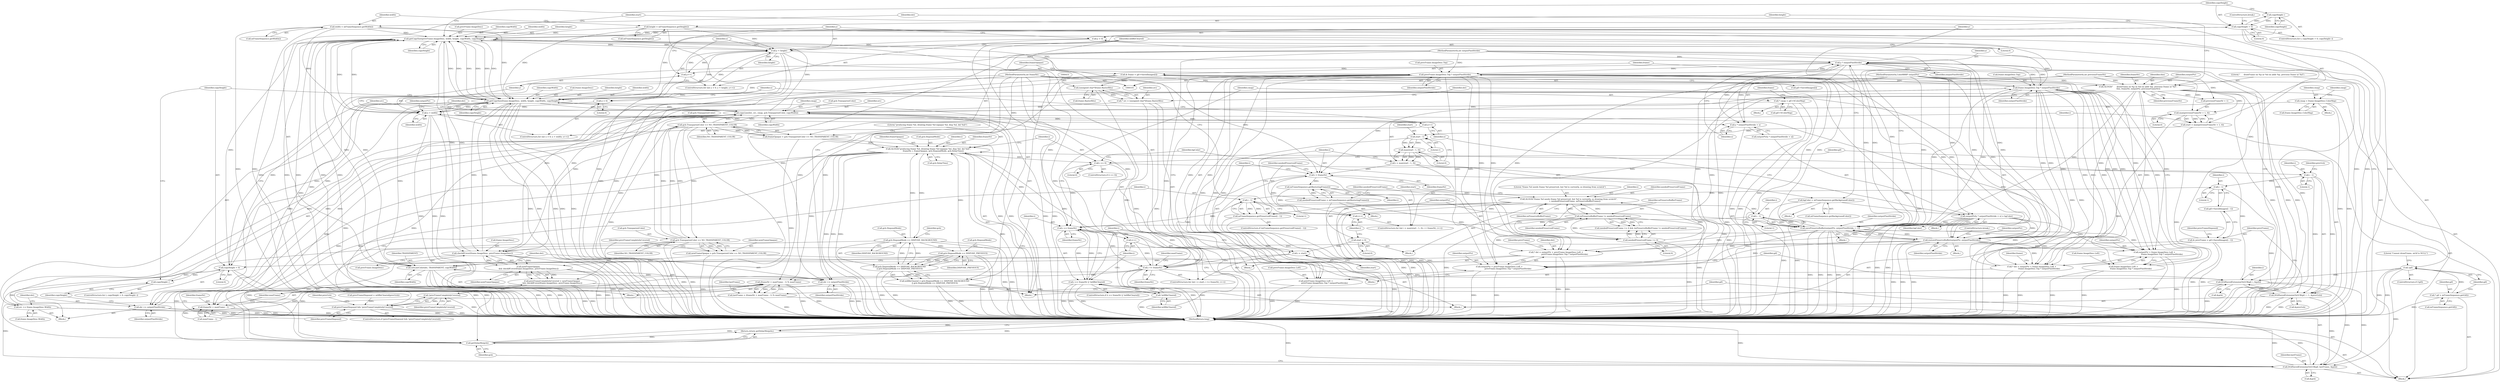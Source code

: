 digraph "0_Android_ede8f95361dcbf9757aaf6d25ce59fa3767344e3@API" {
"1000353" [label="(Call,copyHeight--)"];
"1000350" [label="(Call,copyHeight > 0)"];
"1000341" [label="(Call,getCopySize(prevFrame.ImageDesc, width, height, copyWidth, copyHeight))"];
"1000332" [label="(Call,prevFrame.ImageDesc.Top * outputPixelStride)"];
"1000258" [label="(Call,y * outputPixelStride)"];
"1000237" [label="(Call,y < height)"];
"1000234" [label="(Call,y = 0)"];
"1000240" [label="(Call,y++)"];
"1000455" [label="(Call,getCopySize(frame.ImageDesc, width, height, copyWidth, copyHeight))"];
"1000446" [label="(Call,frame.ImageDesc.Top * outputPixelStride)"];
"1000366" [label="(Call,restorePreserveBuffer(outputPtr, outputPixelStride))"];
"1000376" [label="(Call,savePreserveBuffer(outputPtr, outputPixelStride, i - 1))"];
"1000254" [label="(Call,outputPtr[y * outputPixelStride + x] = bgColor)"];
"1000229" [label="(Call,bgColor = mFrameSequence.getBackgroundColor())"];
"1000103" [label="(MethodParameterIn,Color8888* outputPtr)"];
"1000120" [label="(Call,ALOGD(\"      drawFrame on %p nr %d on addr %p, previous frame nr %d\",\n this, frameNr, outputPtr, previousFrameNr))"];
"1000102" [label="(MethodParameterIn,int frameNr)"];
"1000105" [label="(MethodParameterIn,int previousFrameNr)"];
"1000104" [label="(MethodParameterIn,int outputPixelStride)"];
"1000379" [label="(Call,i - 1)"];
"1000372" [label="(Call,i - 1)"];
"1000280" [label="(Call,i - 1)"];
"1000268" [label="(Call,i - 1)"];
"1000224" [label="(Call,i == 0)"];
"1000212" [label="(Call,ALOGD(\"producing frame %d, drawing frame %d (opaque %d, disp %d, del %d)\",\n                frameNr, i, frameOpaque, gcb.DisposalMode, gcb.DelayTime))"];
"1000185" [label="(Call,i <= frameNr)"];
"1000188" [label="(Call,i++)"];
"1000398" [label="(Call,i == frameNr)"];
"1000182" [label="(Call,i = start)"];
"1000177" [label="(Call,start = 0)"];
"1000148" [label="(Call,start - 1)"];
"1000136" [label="(Call,start = max(previousFrameNr + 1, 0))"];
"1000138" [label="(Call,max(previousFrameNr + 1, 0))"];
"1000152" [label="(Call,i < frameNr)"];
"1000155" [label="(Call,i++)"];
"1000161" [label="(Call,mFrameSequence.getRestoringFrame(i))"];
"1000172" [label="(Call,ALOGD(\"frame %d needs frame %d preserved, but %d is currently, so drawing from scratch\",\n                    i, neededPreservedFrame, mPreserveBufferFrame))"];
"1000165" [label="(Call,neededPreservedFrame >= 0)"];
"1000159" [label="(Call,neededPreservedFrame = mFrameSequence.getRestoringFrame(i))"];
"1000168" [label="(Call,mPreserveBufferFrame != neededPreservedFrame)"];
"1000145" [label="(Call,i = max(start - 1, 0))"];
"1000147" [label="(Call,max(start - 1, 0))"];
"1000191" [label="(Call,DGifSavedExtensionToGCB(gif, i, &gcb))"];
"1000266" [label="(Call,DGifSavedExtensionToGCB(gif, i - 1, &prevGcb))"];
"1000112" [label="(Call,!gif)"];
"1000108" [label="(Call,* gif = mFrameSequence.getGif())"];
"1000205" [label="(Call,frameOpaque = gcb.TransparentColor == NO_TRANSPARENT_COLOR)"];
"1000207" [label="(Call,gcb.TransparentColor == NO_TRANSPARENT_COLOR)"];
"1000291" [label="(Call,gcb.TransparentColor == NO_TRANSPARENT_COLOR)"];
"1000470" [label="(Call,copyLine(dst, src, cmap, gcb.TransparentColor, copyWidth))"];
"1000485" [label="(Call,dst += outputPixelStride)"];
"1000436" [label="(Call,* dst = outputPtr + frame.ImageDesc.Left +\n                        frame.ImageDesc.Top * outputPixelStride)"];
"1000478" [label="(Call,src += frame.ImageDesc.Width)"];
"1000428" [label="(Call,* src = (unsigned char*)frame.RasterBits)"];
"1000430" [label="(Call,(unsigned char*)frame.RasterBits)"];
"1000197" [label="(Call,& frame = gif->SavedImages[i])"];
"1000417" [label="(Call,cmap = frame.ImageDesc.ColorMap)"];
"1000405" [label="(Call,* cmap = gif->SColorMap)"];
"1000391" [label="(Call,gcb.DisposalMode == DISPOSE_PREVIOUS)"];
"1000386" [label="(Call,gcb.DisposalMode == DISPOSE_BACKGROUND)"];
"1000301" [label="(Call,checkIfCover(frame.ImageDesc, prevFrame.ImageDesc))"];
"1000274" [label="(Call,& prevFrame = gif->SavedImages[i - 1])"];
"1000131" [label="(Call,width = mFrameSequence.getWidth())"];
"1000248" [label="(Call,x < width)"];
"1000251" [label="(Call,x++)"];
"1000245" [label="(Call,x = 0)"];
"1000127" [label="(Call,height = mFrameSequence.getHeight())"];
"1000356" [label="(Call,setLineColor(dst, TRANSPARENT, copyWidth))"];
"1000360" [label="(Call,dst += outputPixelStride)"];
"1000322" [label="(Call,* dst = outputPtr + prevFrame.ImageDesc.Left +\n                            prevFrame.ImageDesc.Top * outputPixelStride)"];
"1000464" [label="(Call,copyHeight > 0)"];
"1000467" [label="(Call,copyHeight--)"];
"1000353" [label="(Call,copyHeight--)"];
"1000257" [label="(Call,y * outputPixelStride + x)"];
"1000299" [label="(Call,newFrameOpaque\n && checkIfCover(frame.ImageDesc, prevFrame.ImageDesc))"];
"1000297" [label="(Call,prevFrameCompletelyCovered = newFrameOpaque\n && checkIfCover(frame.ImageDesc, prevFrame.ImageDesc))"];
"1000311" [label="(Call,!prevFrameCompletelyCovered)"];
"1000309" [label="(Call,prevFrameDisposed && !prevFrameCompletelyCovered)"];
"1000504" [label="(Call,DGifSavedExtensionToGCB(gif, lastFrame, &gcb))"];
"1000371" [label="(Call,mFrameSequence.getPreservedFrame(i - 1))"];
"1000324" [label="(Call,outputPtr + prevFrame.ImageDesc.Left +\n                            prevFrame.ImageDesc.Top * outputPixelStride)"];
"1000438" [label="(Call,outputPtr + frame.ImageDesc.Left +\n                        frame.ImageDesc.Top * outputPixelStride)"];
"1000440" [label="(Call,frame.ImageDesc.Left +\n                        frame.ImageDesc.Top * outputPixelStride)"];
"1000497" [label="(Call,(frameNr + maxFrame - 1) % maxFrame)"];
"1000495" [label="(Call,lastFrame = (frameNr + maxFrame - 1) % maxFrame)"];
"1000498" [label="(Call,frameNr + maxFrame - 1)"];
"1000397" [label="(Call,i == frameNr || !willBeCleared)"];
"1000385" [label="(Call,gcb.DisposalMode == DISPOSE_BACKGROUND\n || gcb.DisposalMode == DISPOSE_PREVIOUS)"];
"1000383" [label="(Call,willBeCleared = gcb.DisposalMode == DISPOSE_BACKGROUND\n || gcb.DisposalMode == DISPOSE_PREVIOUS)"];
"1000401" [label="(Call,!willBeCleared)"];
"1000510" [label="(Call,getDelayMs(gcb))"];
"1000509" [label="(Return,return getDelayMs(gcb);)"];
"1000289" [label="(Call,newFrameOpaque = gcb.TransparentColor == NO_TRANSPARENT_COLOR)"];
"1000326" [label="(Call,prevFrame.ImageDesc.Left +\n                            prevFrame.ImageDesc.Top * outputPixelStride)"];
"1000274" [label="(Call,& prevFrame = gif->SavedImages[i - 1])"];
"1000150" [label="(Literal,1)"];
"1000357" [label="(Identifier,dst)"];
"1000461" [label="(Identifier,copyWidth)"];
"1000272" [label="(Identifier,prevGcb)"];
"1000191" [label="(Call,DGifSavedExtensionToGCB(gif, i, &gcb))"];
"1000156" [label="(Identifier,i)"];
"1000371" [label="(Call,mFrameSequence.getPreservedFrame(i - 1))"];
"1000116" [label="(Literal,\"Cannot drawFrame, mGif is NULL\")"];
"1000478" [label="(Call,src += frame.ImageDesc.Width)"];
"1000384" [label="(Identifier,willBeCleared)"];
"1000378" [label="(Identifier,outputPixelStride)"];
"1000161" [label="(Call,mFrameSequence.getRestoringFrame(i))"];
"1000392" [label="(Call,gcb.DisposalMode)"];
"1000257" [label="(Call,y * outputPixelStride + x)"];
"1000320" [label="(Block,)"];
"1000393" [label="(Identifier,gcb)"];
"1000250" [label="(Identifier,width)"];
"1000245" [label="(Call,x = 0)"];
"1000213" [label="(Literal,\"producing frame %d, drawing frame %d (opaque %d, disp %d, del %d)\")"];
"1000280" [label="(Call,i - 1)"];
"1000498" [label="(Call,frameNr + maxFrame - 1)"];
"1000360" [label="(Call,dst += outputPixelStride)"];
"1000232" [label="(ControlStructure,for (int y = 0; y < height; y++))"];
"1000176" [label="(Identifier,mPreserveBufferFrame)"];
"1000266" [label="(Call,DGifSavedExtensionToGCB(gif, i - 1, &prevGcb))"];
"1000490" [label="(Identifier,maxFrame)"];
"1000179" [label="(Literal,0)"];
"1000199" [label="(Call,gif->SavedImages[i])"];
"1000406" [label="(Identifier,cmap)"];
"1000297" [label="(Call,prevFrameCompletelyCovered = newFrameOpaque\n && checkIfCover(frame.ImageDesc, prevFrame.ImageDesc))"];
"1000192" [label="(Identifier,gif)"];
"1000125" [label="(Identifier,previousFrameNr)"];
"1000229" [label="(Call,bgColor = mFrameSequence.getBackgroundColor())"];
"1000249" [label="(Identifier,x)"];
"1000291" [label="(Call,gcb.TransparentColor == NO_TRANSPARENT_COLOR)"];
"1000165" [label="(Call,neededPreservedFrame >= 0)"];
"1000292" [label="(Call,gcb.TransparentColor)"];
"1000377" [label="(Identifier,outputPtr)"];
"1000143" [label="(ControlStructure,for (int i = max(start - 1, 0); i < frameNr; i++))"];
"1000275" [label="(Identifier,prevFrame)"];
"1000281" [label="(Identifier,i)"];
"1000473" [label="(Identifier,cmap)"];
"1000437" [label="(Identifier,dst)"];
"1000154" [label="(Identifier,frameNr)"];
"1000254" [label="(Call,outputPtr[y * outputPixelStride + x] = bgColor)"];
"1000407" [label="(Call,gif->SColorMap)"];
"1000345" [label="(Identifier,width)"];
"1000439" [label="(Identifier,outputPtr)"];
"1000391" [label="(Call,gcb.DisposalMode == DISPOSE_PREVIOUS)"];
"1000440" [label="(Call,frame.ImageDesc.Left +\n                        frame.ImageDesc.Top * outputPixelStride)"];
"1000504" [label="(Call,DGifSavedExtensionToGCB(gif, lastFrame, &gcb))"];
"1000239" [label="(Identifier,height)"];
"1000230" [label="(Identifier,bgColor)"];
"1000398" [label="(Call,i == frameNr)"];
"1000282" [label="(Literal,1)"];
"1000471" [label="(Identifier,dst)"];
"1000419" [label="(Call,frame.ImageDesc.ColorMap)"];
"1000366" [label="(Call,restorePreserveBuffer(outputPtr, outputPixelStride))"];
"1000426" [label="(Block,)"];
"1000270" [label="(Literal,1)"];
"1000312" [label="(Identifier,prevFrameCompletelyCovered)"];
"1000172" [label="(Call,ALOGD(\"frame %d needs frame %d preserved, but %d is currently, so drawing from scratch\",\n                    i, neededPreservedFrame, mPreserveBufferFrame))"];
"1000469" [label="(Block,)"];
"1000349" [label="(ControlStructure,for (; copyHeight > 0; copyHeight--))"];
"1000369" [label="(ControlStructure,break;)"];
"1000186" [label="(Identifier,i)"];
"1000487" [label="(Identifier,outputPixelStride)"];
"1000485" [label="(Call,dst += outputPixelStride)"];
"1000327" [label="(Call,prevFrame.ImageDesc.Left)"];
"1000463" [label="(ControlStructure,for (; copyHeight > 0; copyHeight--))"];
"1000147" [label="(Call,max(start - 1, 0))"];
"1000455" [label="(Call,getCopySize(frame.ImageDesc, width, height, copyWidth, copyHeight))"];
"1000183" [label="(Identifier,i)"];
"1000512" [label="(MethodReturn,long)"];
"1000438" [label="(Call,outputPtr + frame.ImageDesc.Left +\n                        frame.ImageDesc.Top * outputPixelStride)"];
"1000356" [label="(Call,setLineColor(dst, TRANSPARENT, copyWidth))"];
"1000212" [label="(Call,ALOGD(\"producing frame %d, drawing frame %d (opaque %d, disp %d, del %d)\",\n                frameNr, i, frameOpaque, gcb.DisposalMode, gcb.DelayTime))"];
"1000479" [label="(Identifier,src)"];
"1000436" [label="(Call,* dst = outputPtr + frame.ImageDesc.Left +\n                        frame.ImageDesc.Top * outputPixelStride)"];
"1000380" [label="(Identifier,i)"];
"1000495" [label="(Call,lastFrame = (frameNr + maxFrame - 1) % maxFrame)"];
"1000361" [label="(Identifier,dst)"];
"1000123" [label="(Identifier,frameNr)"];
"1000185" [label="(Call,i <= frameNr)"];
"1000497" [label="(Call,(frameNr + maxFrame - 1) % maxFrame)"];
"1000166" [label="(Identifier,neededPreservedFrame)"];
"1000300" [label="(Identifier,newFrameOpaque)"];
"1000374" [label="(Literal,1)"];
"1000430" [label="(Call,(unsigned char*)frame.RasterBits)"];
"1000104" [label="(MethodParameterIn,int outputPixelStride)"];
"1000373" [label="(Identifier,i)"];
"1000261" [label="(Identifier,x)"];
"1000243" [label="(ControlStructure,for (int x = 0; x < width; x++))"];
"1000142" [label="(Literal,0)"];
"1000127" [label="(Call,height = mFrameSequence.getHeight())"];
"1000132" [label="(Identifier,width)"];
"1000177" [label="(Call,start = 0)"];
"1000376" [label="(Call,savePreserveBuffer(outputPtr, outputPixelStride, i - 1))"];
"1000499" [label="(Identifier,frameNr)"];
"1000148" [label="(Call,start - 1)"];
"1000211" [label="(Identifier,NO_TRANSPARENT_COLOR)"];
"1000170" [label="(Identifier,neededPreservedFrame)"];
"1000236" [label="(Literal,0)"];
"1000390" [label="(Identifier,DISPOSE_BACKGROUND)"];
"1000418" [label="(Identifier,cmap)"];
"1000309" [label="(Call,prevFrameDisposed && !prevFrameCompletelyCovered)"];
"1000367" [label="(Identifier,outputPtr)"];
"1000456" [label="(Call,frame.ImageDesc)"];
"1000299" [label="(Call,newFrameOpaque\n && checkIfCover(frame.ImageDesc, prevFrame.ImageDesc))"];
"1000464" [label="(Call,copyHeight > 0)"];
"1000205" [label="(Call,frameOpaque = gcb.TransparentColor == NO_TRANSPARENT_COLOR)"];
"1000167" [label="(Literal,0)"];
"1000468" [label="(Identifier,copyHeight)"];
"1000131" [label="(Call,width = mFrameSequence.getWidth())"];
"1000290" [label="(Identifier,newFrameOpaque)"];
"1000174" [label="(Identifier,i)"];
"1000149" [label="(Identifier,start)"];
"1000363" [label="(ControlStructure,break;)"];
"1000417" [label="(Call,cmap = frame.ImageDesc.ColorMap)"];
"1000510" [label="(Call,getDelayMs(gcb))"];
"1000323" [label="(Identifier,dst)"];
"1000350" [label="(Call,copyHeight > 0)"];
"1000260" [label="(Identifier,outputPixelStride)"];
"1000184" [label="(Identifier,start)"];
"1000381" [label="(Literal,1)"];
"1000190" [label="(Block,)"];
"1000182" [label="(Call,i = start)"];
"1000164" [label="(Call,neededPreservedFrame >= 0 && (mPreserveBufferFrame != neededPreservedFrame))"];
"1000346" [label="(Identifier,height)"];
"1000432" [label="(Call,frame.RasterBits)"];
"1000385" [label="(Call,gcb.DisposalMode == DISPOSE_BACKGROUND\n || gcb.DisposalMode == DISPOSE_PREVIOUS)"];
"1000359" [label="(Identifier,copyWidth)"];
"1000396" [label="(ControlStructure,if (i == frameNr || !willBeCleared))"];
"1000399" [label="(Identifier,i)"];
"1000284" [label="(Call,prevFrameDisposed = willBeCleared(prevGcb))"];
"1000343" [label="(Identifier,prevFrame)"];
"1000375" [label="(Block,)"];
"1000151" [label="(Literal,0)"];
"1000259" [label="(Identifier,y)"];
"1000452" [label="(Identifier,outputPixelStride)"];
"1000139" [label="(Call,previousFrameNr + 1)"];
"1000207" [label="(Call,gcb.TransparentColor == NO_TRANSPARENT_COLOR)"];
"1000332" [label="(Call,prevFrame.ImageDesc.Top * outputPixelStride)"];
"1000235" [label="(Identifier,y)"];
"1000237" [label="(Call,y < height)"];
"1000267" [label="(Identifier,gif)"];
"1000298" [label="(Identifier,prevFrameCompletelyCovered)"];
"1000333" [label="(Call,prevFrame.ImageDesc.Top)"];
"1000231" [label="(Call,mFrameSequence.getBackgroundColor())"];
"1000342" [label="(Call,prevFrame.ImageDesc)"];
"1000474" [label="(Call,gcb.TransparentColor)"];
"1000387" [label="(Call,gcb.DisposalMode)"];
"1000251" [label="(Call,x++)"];
"1000160" [label="(Identifier,neededPreservedFrame)"];
"1000240" [label="(Call,y++)"];
"1000354" [label="(Identifier,copyHeight)"];
"1000324" [label="(Call,outputPtr + prevFrame.ImageDesc.Left +\n                            prevFrame.ImageDesc.Top * outputPixelStride)"];
"1000268" [label="(Call,i - 1)"];
"1000224" [label="(Call,i == 0)"];
"1000217" [label="(Call,gcb.DisposalMode)"];
"1000157" [label="(Block,)"];
"1000403" [label="(Block,)"];
"1000470" [label="(Call,copyLine(dst, src, cmap, gcb.TransparentColor, copyWidth))"];
"1000138" [label="(Call,max(previousFrameNr + 1, 0))"];
"1000507" [label="(Call,&gcb)"];
"1000103" [label="(MethodParameterIn,Color8888* outputPtr)"];
"1000128" [label="(Identifier,height)"];
"1000295" [label="(Identifier,NO_TRANSPARENT_COLOR)"];
"1000352" [label="(Literal,0)"];
"1000457" [label="(Identifier,frame)"];
"1000302" [label="(Call,frame.ImageDesc)"];
"1000111" [label="(ControlStructure,if (!gif))"];
"1000129" [label="(Call,mFrameSequence.getHeight())"];
"1000370" [label="(ControlStructure,if (mFrameSequence.getPreservedFrame(i - 1)))"];
"1000225" [label="(Identifier,i)"];
"1000187" [label="(Identifier,frameNr)"];
"1000215" [label="(Identifier,i)"];
"1000311" [label="(Call,!prevFrameCompletelyCovered)"];
"1000413" [label="(Identifier,frame)"];
"1000122" [label="(Identifier,this)"];
"1000496" [label="(Identifier,lastFrame)"];
"1000395" [label="(Identifier,DISPOSE_PREVIOUS)"];
"1000169" [label="(Identifier,mPreserveBufferFrame)"];
"1000189" [label="(Identifier,i)"];
"1000247" [label="(Literal,0)"];
"1000136" [label="(Call,start = max(previousFrameNr + 1, 0))"];
"1000109" [label="(Identifier,gif)"];
"1000256" [label="(Identifier,outputPtr)"];
"1000168" [label="(Call,mPreserveBufferFrame != neededPreservedFrame)"];
"1000480" [label="(Call,frame.ImageDesc.Width)"];
"1000188" [label="(Call,i++)"];
"1000358" [label="(Identifier,TRANSPARENT)"];
"1000264" [label="(Block,)"];
"1000338" [label="(Identifier,outputPixelStride)"];
"1000348" [label="(Identifier,copyHeight)"];
"1000322" [label="(Call,* dst = outputPtr + prevFrame.ImageDesc.Left +\n                            prevFrame.ImageDesc.Top * outputPixelStride)"];
"1000472" [label="(Identifier,src)"];
"1000159" [label="(Call,neededPreservedFrame = mFrameSequence.getRestoringFrame(i))"];
"1000206" [label="(Identifier,frameOpaque)"];
"1000121" [label="(Literal,\"      drawFrame on %p nr %d on addr %p, previous frame nr %d\")"];
"1000310" [label="(Identifier,prevFrameDisposed)"];
"1000110" [label="(Call,mFrameSequence.getGif())"];
"1000477" [label="(Identifier,copyWidth)"];
"1000466" [label="(Literal,0)"];
"1000429" [label="(Identifier,src)"];
"1000467" [label="(Call,copyHeight--)"];
"1000112" [label="(Call,!gif)"];
"1000401" [label="(Call,!willBeCleared)"];
"1000220" [label="(Call,gcb.DelayTime)"];
"1000153" [label="(Identifier,i)"];
"1000325" [label="(Identifier,outputPtr)"];
"1000180" [label="(ControlStructure,for (int i = start; i <= frameNr; i++))"];
"1000223" [label="(ControlStructure,if (i == 0))"];
"1000253" [label="(Block,)"];
"1000120" [label="(Call,ALOGD(\"      drawFrame on %p nr %d on addr %p, previous frame nr %d\",\n this, frameNr, outputPtr, previousFrameNr))"];
"1000446" [label="(Call,frame.ImageDesc.Top * outputPixelStride)"];
"1000509" [label="(Return,return getDelayMs(gcb);)"];
"1000351" [label="(Identifier,copyHeight)"];
"1000137" [label="(Identifier,start)"];
"1000460" [label="(Identifier,height)"];
"1000234" [label="(Call,y = 0)"];
"1000124" [label="(Identifier,outputPtr)"];
"1000248" [label="(Call,x < width)"];
"1000246" [label="(Identifier,x)"];
"1000486" [label="(Identifier,dst)"];
"1000198" [label="(Identifier,frame)"];
"1000459" [label="(Identifier,width)"];
"1000197" [label="(Call,& frame = gif->SavedImages[i])"];
"1000269" [label="(Identifier,i)"];
"1000397" [label="(Call,i == frameNr || !willBeCleared)"];
"1000146" [label="(Identifier,i)"];
"1000326" [label="(Call,prevFrame.ImageDesc.Left +\n                            prevFrame.ImageDesc.Top * outputPixelStride)"];
"1000386" [label="(Call,gcb.DisposalMode == DISPOSE_BACKGROUND)"];
"1000175" [label="(Identifier,neededPreservedFrame)"];
"1000365" [label="(Block,)"];
"1000162" [label="(Identifier,i)"];
"1000155" [label="(Call,i++)"];
"1000194" [label="(Call,&gcb)"];
"1000271" [label="(Call,&prevGcb)"];
"1000108" [label="(Call,* gif = mFrameSequence.getGif())"];
"1000465" [label="(Identifier,copyHeight)"];
"1000416" [label="(Block,)"];
"1000425" [label="(Identifier,cmap)"];
"1000500" [label="(Call,maxFrame - 1)"];
"1000447" [label="(Call,frame.ImageDesc.Top)"];
"1000214" [label="(Identifier,frameNr)"];
"1000506" [label="(Identifier,lastFrame)"];
"1000216" [label="(Identifier,frameOpaque)"];
"1000402" [label="(Identifier,willBeCleared)"];
"1000503" [label="(Identifier,maxFrame)"];
"1000383" [label="(Call,willBeCleared = gcb.DisposalMode == DISPOSE_BACKGROUND\n || gcb.DisposalMode == DISPOSE_PREVIOUS)"];
"1000511" [label="(Identifier,gcb)"];
"1000262" [label="(Identifier,bgColor)"];
"1000258" [label="(Call,y * outputPixelStride)"];
"1000133" [label="(Call,mFrameSequence.getWidth())"];
"1000102" [label="(MethodParameterIn,int frameNr)"];
"1000372" [label="(Call,i - 1)"];
"1000289" [label="(Call,newFrameOpaque = gcb.TransparentColor == NO_TRANSPARENT_COLOR)"];
"1000305" [label="(Call,prevFrame.ImageDesc)"];
"1000178" [label="(Identifier,start)"];
"1000341" [label="(Call,getCopySize(prevFrame.ImageDesc, width, height, copyWidth, copyHeight))"];
"1000113" [label="(Identifier,gif)"];
"1000462" [label="(Identifier,copyHeight)"];
"1000173" [label="(Literal,\"frame %d needs frame %d preserved, but %d is currently, so drawing from scratch\")"];
"1000301" [label="(Call,checkIfCover(frame.ImageDesc, prevFrame.ImageDesc))"];
"1000241" [label="(Identifier,y)"];
"1000208" [label="(Call,gcb.TransparentColor)"];
"1000428" [label="(Call,* src = (unsigned char*)frame.RasterBits)"];
"1000238" [label="(Identifier,y)"];
"1000347" [label="(Identifier,copyWidth)"];
"1000227" [label="(Block,)"];
"1000400" [label="(Identifier,frameNr)"];
"1000145" [label="(Call,i = max(start - 1, 0))"];
"1000355" [label="(Block,)"];
"1000379" [label="(Call,i - 1)"];
"1000308" [label="(ControlStructure,if (prevFrameDisposed && !prevFrameCompletelyCovered))"];
"1000105" [label="(MethodParameterIn,int previousFrameNr)"];
"1000193" [label="(Identifier,i)"];
"1000285" [label="(Identifier,prevFrameDisposed)"];
"1000152" [label="(Call,i < frameNr)"];
"1000252" [label="(Identifier,x)"];
"1000316" [label="(Identifier,prevGcb)"];
"1000505" [label="(Identifier,gif)"];
"1000353" [label="(Call,copyHeight--)"];
"1000106" [label="(Block,)"];
"1000276" [label="(Call,gif->SavedImages[i - 1])"];
"1000226" [label="(Literal,0)"];
"1000171" [label="(Block,)"];
"1000362" [label="(Identifier,outputPixelStride)"];
"1000441" [label="(Call,frame.ImageDesc.Left)"];
"1000368" [label="(Identifier,outputPixelStride)"];
"1000255" [label="(Call,outputPtr[y * outputPixelStride + x])"];
"1000405" [label="(Call,* cmap = gif->SColorMap)"];
"1000353" -> "1000349"  [label="AST: "];
"1000353" -> "1000354"  [label="CFG: "];
"1000354" -> "1000353"  [label="AST: "];
"1000351" -> "1000353"  [label="CFG: "];
"1000353" -> "1000350"  [label="DDG: "];
"1000350" -> "1000353"  [label="DDG: "];
"1000350" -> "1000349"  [label="AST: "];
"1000350" -> "1000352"  [label="CFG: "];
"1000351" -> "1000350"  [label="AST: "];
"1000352" -> "1000350"  [label="AST: "];
"1000357" -> "1000350"  [label="CFG: "];
"1000363" -> "1000350"  [label="CFG: "];
"1000350" -> "1000512"  [label="DDG: "];
"1000350" -> "1000512"  [label="DDG: "];
"1000350" -> "1000341"  [label="DDG: "];
"1000341" -> "1000350"  [label="DDG: "];
"1000350" -> "1000455"  [label="DDG: "];
"1000341" -> "1000320"  [label="AST: "];
"1000341" -> "1000348"  [label="CFG: "];
"1000342" -> "1000341"  [label="AST: "];
"1000345" -> "1000341"  [label="AST: "];
"1000346" -> "1000341"  [label="AST: "];
"1000347" -> "1000341"  [label="AST: "];
"1000348" -> "1000341"  [label="AST: "];
"1000351" -> "1000341"  [label="CFG: "];
"1000341" -> "1000512"  [label="DDG: "];
"1000341" -> "1000512"  [label="DDG: "];
"1000341" -> "1000512"  [label="DDG: "];
"1000341" -> "1000512"  [label="DDG: "];
"1000341" -> "1000512"  [label="DDG: "];
"1000341" -> "1000237"  [label="DDG: "];
"1000341" -> "1000248"  [label="DDG: "];
"1000341" -> "1000301"  [label="DDG: "];
"1000332" -> "1000341"  [label="DDG: "];
"1000274" -> "1000341"  [label="DDG: "];
"1000301" -> "1000341"  [label="DDG: "];
"1000455" -> "1000341"  [label="DDG: "];
"1000455" -> "1000341"  [label="DDG: "];
"1000455" -> "1000341"  [label="DDG: "];
"1000131" -> "1000341"  [label="DDG: "];
"1000248" -> "1000341"  [label="DDG: "];
"1000237" -> "1000341"  [label="DDG: "];
"1000127" -> "1000341"  [label="DDG: "];
"1000470" -> "1000341"  [label="DDG: "];
"1000356" -> "1000341"  [label="DDG: "];
"1000464" -> "1000341"  [label="DDG: "];
"1000341" -> "1000356"  [label="DDG: "];
"1000341" -> "1000455"  [label="DDG: "];
"1000341" -> "1000455"  [label="DDG: "];
"1000341" -> "1000455"  [label="DDG: "];
"1000332" -> "1000326"  [label="AST: "];
"1000332" -> "1000338"  [label="CFG: "];
"1000333" -> "1000332"  [label="AST: "];
"1000338" -> "1000332"  [label="AST: "];
"1000326" -> "1000332"  [label="CFG: "];
"1000332" -> "1000512"  [label="DDG: "];
"1000332" -> "1000512"  [label="DDG: "];
"1000332" -> "1000258"  [label="DDG: "];
"1000332" -> "1000301"  [label="DDG: "];
"1000332" -> "1000322"  [label="DDG: "];
"1000332" -> "1000322"  [label="DDG: "];
"1000332" -> "1000324"  [label="DDG: "];
"1000332" -> "1000324"  [label="DDG: "];
"1000332" -> "1000326"  [label="DDG: "];
"1000332" -> "1000326"  [label="DDG: "];
"1000258" -> "1000332"  [label="DDG: "];
"1000366" -> "1000332"  [label="DDG: "];
"1000376" -> "1000332"  [label="DDG: "];
"1000446" -> "1000332"  [label="DDG: "];
"1000104" -> "1000332"  [label="DDG: "];
"1000332" -> "1000360"  [label="DDG: "];
"1000332" -> "1000366"  [label="DDG: "];
"1000332" -> "1000376"  [label="DDG: "];
"1000332" -> "1000446"  [label="DDG: "];
"1000258" -> "1000257"  [label="AST: "];
"1000258" -> "1000260"  [label="CFG: "];
"1000259" -> "1000258"  [label="AST: "];
"1000260" -> "1000258"  [label="AST: "];
"1000261" -> "1000258"  [label="CFG: "];
"1000258" -> "1000512"  [label="DDG: "];
"1000258" -> "1000240"  [label="DDG: "];
"1000258" -> "1000257"  [label="DDG: "];
"1000258" -> "1000257"  [label="DDG: "];
"1000237" -> "1000258"  [label="DDG: "];
"1000366" -> "1000258"  [label="DDG: "];
"1000376" -> "1000258"  [label="DDG: "];
"1000446" -> "1000258"  [label="DDG: "];
"1000104" -> "1000258"  [label="DDG: "];
"1000258" -> "1000366"  [label="DDG: "];
"1000258" -> "1000376"  [label="DDG: "];
"1000258" -> "1000446"  [label="DDG: "];
"1000237" -> "1000232"  [label="AST: "];
"1000237" -> "1000239"  [label="CFG: "];
"1000238" -> "1000237"  [label="AST: "];
"1000239" -> "1000237"  [label="AST: "];
"1000246" -> "1000237"  [label="CFG: "];
"1000384" -> "1000237"  [label="CFG: "];
"1000237" -> "1000512"  [label="DDG: "];
"1000237" -> "1000512"  [label="DDG: "];
"1000237" -> "1000512"  [label="DDG: "];
"1000234" -> "1000237"  [label="DDG: "];
"1000240" -> "1000237"  [label="DDG: "];
"1000455" -> "1000237"  [label="DDG: "];
"1000127" -> "1000237"  [label="DDG: "];
"1000237" -> "1000240"  [label="DDG: "];
"1000237" -> "1000455"  [label="DDG: "];
"1000234" -> "1000232"  [label="AST: "];
"1000234" -> "1000236"  [label="CFG: "];
"1000235" -> "1000234"  [label="AST: "];
"1000236" -> "1000234"  [label="AST: "];
"1000238" -> "1000234"  [label="CFG: "];
"1000240" -> "1000232"  [label="AST: "];
"1000240" -> "1000241"  [label="CFG: "];
"1000241" -> "1000240"  [label="AST: "];
"1000238" -> "1000240"  [label="CFG: "];
"1000455" -> "1000426"  [label="AST: "];
"1000455" -> "1000462"  [label="CFG: "];
"1000456" -> "1000455"  [label="AST: "];
"1000459" -> "1000455"  [label="AST: "];
"1000460" -> "1000455"  [label="AST: "];
"1000461" -> "1000455"  [label="AST: "];
"1000462" -> "1000455"  [label="AST: "];
"1000465" -> "1000455"  [label="CFG: "];
"1000455" -> "1000512"  [label="DDG: "];
"1000455" -> "1000512"  [label="DDG: "];
"1000455" -> "1000512"  [label="DDG: "];
"1000455" -> "1000512"  [label="DDG: "];
"1000455" -> "1000512"  [label="DDG: "];
"1000455" -> "1000248"  [label="DDG: "];
"1000455" -> "1000301"  [label="DDG: "];
"1000446" -> "1000455"  [label="DDG: "];
"1000301" -> "1000455"  [label="DDG: "];
"1000197" -> "1000455"  [label="DDG: "];
"1000131" -> "1000455"  [label="DDG: "];
"1000248" -> "1000455"  [label="DDG: "];
"1000127" -> "1000455"  [label="DDG: "];
"1000470" -> "1000455"  [label="DDG: "];
"1000356" -> "1000455"  [label="DDG: "];
"1000464" -> "1000455"  [label="DDG: "];
"1000455" -> "1000464"  [label="DDG: "];
"1000455" -> "1000470"  [label="DDG: "];
"1000446" -> "1000440"  [label="AST: "];
"1000446" -> "1000452"  [label="CFG: "];
"1000447" -> "1000446"  [label="AST: "];
"1000452" -> "1000446"  [label="AST: "];
"1000440" -> "1000446"  [label="CFG: "];
"1000446" -> "1000512"  [label="DDG: "];
"1000446" -> "1000512"  [label="DDG: "];
"1000446" -> "1000301"  [label="DDG: "];
"1000446" -> "1000366"  [label="DDG: "];
"1000446" -> "1000376"  [label="DDG: "];
"1000446" -> "1000436"  [label="DDG: "];
"1000446" -> "1000436"  [label="DDG: "];
"1000446" -> "1000438"  [label="DDG: "];
"1000446" -> "1000438"  [label="DDG: "];
"1000446" -> "1000440"  [label="DDG: "];
"1000446" -> "1000440"  [label="DDG: "];
"1000366" -> "1000446"  [label="DDG: "];
"1000376" -> "1000446"  [label="DDG: "];
"1000104" -> "1000446"  [label="DDG: "];
"1000446" -> "1000485"  [label="DDG: "];
"1000366" -> "1000365"  [label="AST: "];
"1000366" -> "1000368"  [label="CFG: "];
"1000367" -> "1000366"  [label="AST: "];
"1000368" -> "1000366"  [label="AST: "];
"1000369" -> "1000366"  [label="CFG: "];
"1000366" -> "1000512"  [label="DDG: "];
"1000366" -> "1000512"  [label="DDG: "];
"1000366" -> "1000512"  [label="DDG: "];
"1000366" -> "1000322"  [label="DDG: "];
"1000366" -> "1000324"  [label="DDG: "];
"1000376" -> "1000366"  [label="DDG: "];
"1000376" -> "1000366"  [label="DDG: "];
"1000254" -> "1000366"  [label="DDG: "];
"1000120" -> "1000366"  [label="DDG: "];
"1000103" -> "1000366"  [label="DDG: "];
"1000104" -> "1000366"  [label="DDG: "];
"1000366" -> "1000376"  [label="DDG: "];
"1000366" -> "1000376"  [label="DDG: "];
"1000366" -> "1000436"  [label="DDG: "];
"1000366" -> "1000438"  [label="DDG: "];
"1000376" -> "1000375"  [label="AST: "];
"1000376" -> "1000379"  [label="CFG: "];
"1000377" -> "1000376"  [label="AST: "];
"1000378" -> "1000376"  [label="AST: "];
"1000379" -> "1000376"  [label="AST: "];
"1000384" -> "1000376"  [label="CFG: "];
"1000376" -> "1000512"  [label="DDG: "];
"1000376" -> "1000512"  [label="DDG: "];
"1000376" -> "1000512"  [label="DDG: "];
"1000376" -> "1000512"  [label="DDG: "];
"1000376" -> "1000322"  [label="DDG: "];
"1000376" -> "1000324"  [label="DDG: "];
"1000254" -> "1000376"  [label="DDG: "];
"1000120" -> "1000376"  [label="DDG: "];
"1000103" -> "1000376"  [label="DDG: "];
"1000104" -> "1000376"  [label="DDG: "];
"1000379" -> "1000376"  [label="DDG: "];
"1000379" -> "1000376"  [label="DDG: "];
"1000376" -> "1000436"  [label="DDG: "];
"1000376" -> "1000438"  [label="DDG: "];
"1000254" -> "1000253"  [label="AST: "];
"1000254" -> "1000262"  [label="CFG: "];
"1000255" -> "1000254"  [label="AST: "];
"1000262" -> "1000254"  [label="AST: "];
"1000252" -> "1000254"  [label="CFG: "];
"1000254" -> "1000512"  [label="DDG: "];
"1000254" -> "1000512"  [label="DDG: "];
"1000229" -> "1000254"  [label="DDG: "];
"1000103" -> "1000254"  [label="DDG: "];
"1000254" -> "1000322"  [label="DDG: "];
"1000254" -> "1000324"  [label="DDG: "];
"1000254" -> "1000436"  [label="DDG: "];
"1000254" -> "1000438"  [label="DDG: "];
"1000229" -> "1000227"  [label="AST: "];
"1000229" -> "1000231"  [label="CFG: "];
"1000230" -> "1000229"  [label="AST: "];
"1000231" -> "1000229"  [label="AST: "];
"1000235" -> "1000229"  [label="CFG: "];
"1000229" -> "1000512"  [label="DDG: "];
"1000229" -> "1000512"  [label="DDG: "];
"1000103" -> "1000101"  [label="AST: "];
"1000103" -> "1000512"  [label="DDG: "];
"1000103" -> "1000120"  [label="DDG: "];
"1000103" -> "1000322"  [label="DDG: "];
"1000103" -> "1000324"  [label="DDG: "];
"1000103" -> "1000436"  [label="DDG: "];
"1000103" -> "1000438"  [label="DDG: "];
"1000120" -> "1000106"  [label="AST: "];
"1000120" -> "1000125"  [label="CFG: "];
"1000121" -> "1000120"  [label="AST: "];
"1000122" -> "1000120"  [label="AST: "];
"1000123" -> "1000120"  [label="AST: "];
"1000124" -> "1000120"  [label="AST: "];
"1000125" -> "1000120"  [label="AST: "];
"1000128" -> "1000120"  [label="CFG: "];
"1000120" -> "1000512"  [label="DDG: "];
"1000120" -> "1000512"  [label="DDG: "];
"1000120" -> "1000512"  [label="DDG: "];
"1000102" -> "1000120"  [label="DDG: "];
"1000105" -> "1000120"  [label="DDG: "];
"1000120" -> "1000138"  [label="DDG: "];
"1000120" -> "1000139"  [label="DDG: "];
"1000120" -> "1000152"  [label="DDG: "];
"1000120" -> "1000322"  [label="DDG: "];
"1000120" -> "1000324"  [label="DDG: "];
"1000120" -> "1000436"  [label="DDG: "];
"1000120" -> "1000438"  [label="DDG: "];
"1000102" -> "1000101"  [label="AST: "];
"1000102" -> "1000512"  [label="DDG: "];
"1000102" -> "1000152"  [label="DDG: "];
"1000102" -> "1000185"  [label="DDG: "];
"1000102" -> "1000212"  [label="DDG: "];
"1000102" -> "1000398"  [label="DDG: "];
"1000102" -> "1000497"  [label="DDG: "];
"1000102" -> "1000498"  [label="DDG: "];
"1000105" -> "1000101"  [label="AST: "];
"1000105" -> "1000512"  [label="DDG: "];
"1000105" -> "1000138"  [label="DDG: "];
"1000105" -> "1000139"  [label="DDG: "];
"1000104" -> "1000101"  [label="AST: "];
"1000104" -> "1000512"  [label="DDG: "];
"1000104" -> "1000360"  [label="DDG: "];
"1000104" -> "1000485"  [label="DDG: "];
"1000379" -> "1000381"  [label="CFG: "];
"1000380" -> "1000379"  [label="AST: "];
"1000381" -> "1000379"  [label="AST: "];
"1000372" -> "1000379"  [label="DDG: "];
"1000379" -> "1000398"  [label="DDG: "];
"1000372" -> "1000371"  [label="AST: "];
"1000372" -> "1000374"  [label="CFG: "];
"1000373" -> "1000372"  [label="AST: "];
"1000374" -> "1000372"  [label="AST: "];
"1000371" -> "1000372"  [label="CFG: "];
"1000372" -> "1000371"  [label="DDG: "];
"1000372" -> "1000371"  [label="DDG: "];
"1000280" -> "1000372"  [label="DDG: "];
"1000372" -> "1000398"  [label="DDG: "];
"1000280" -> "1000276"  [label="AST: "];
"1000280" -> "1000282"  [label="CFG: "];
"1000281" -> "1000280"  [label="AST: "];
"1000282" -> "1000280"  [label="AST: "];
"1000276" -> "1000280"  [label="CFG: "];
"1000280" -> "1000512"  [label="DDG: "];
"1000268" -> "1000280"  [label="DDG: "];
"1000268" -> "1000266"  [label="AST: "];
"1000268" -> "1000270"  [label="CFG: "];
"1000269" -> "1000268"  [label="AST: "];
"1000270" -> "1000268"  [label="AST: "];
"1000272" -> "1000268"  [label="CFG: "];
"1000268" -> "1000266"  [label="DDG: "];
"1000268" -> "1000266"  [label="DDG: "];
"1000224" -> "1000268"  [label="DDG: "];
"1000224" -> "1000223"  [label="AST: "];
"1000224" -> "1000226"  [label="CFG: "];
"1000225" -> "1000224"  [label="AST: "];
"1000226" -> "1000224"  [label="AST: "];
"1000230" -> "1000224"  [label="CFG: "];
"1000267" -> "1000224"  [label="CFG: "];
"1000224" -> "1000512"  [label="DDG: "];
"1000212" -> "1000224"  [label="DDG: "];
"1000224" -> "1000398"  [label="DDG: "];
"1000212" -> "1000190"  [label="AST: "];
"1000212" -> "1000220"  [label="CFG: "];
"1000213" -> "1000212"  [label="AST: "];
"1000214" -> "1000212"  [label="AST: "];
"1000215" -> "1000212"  [label="AST: "];
"1000216" -> "1000212"  [label="AST: "];
"1000217" -> "1000212"  [label="AST: "];
"1000220" -> "1000212"  [label="AST: "];
"1000225" -> "1000212"  [label="CFG: "];
"1000212" -> "1000512"  [label="DDG: "];
"1000212" -> "1000512"  [label="DDG: "];
"1000212" -> "1000512"  [label="DDG: "];
"1000212" -> "1000512"  [label="DDG: "];
"1000185" -> "1000212"  [label="DDG: "];
"1000191" -> "1000212"  [label="DDG: "];
"1000205" -> "1000212"  [label="DDG: "];
"1000391" -> "1000212"  [label="DDG: "];
"1000386" -> "1000212"  [label="DDG: "];
"1000212" -> "1000386"  [label="DDG: "];
"1000212" -> "1000398"  [label="DDG: "];
"1000212" -> "1000497"  [label="DDG: "];
"1000212" -> "1000498"  [label="DDG: "];
"1000212" -> "1000510"  [label="DDG: "];
"1000212" -> "1000510"  [label="DDG: "];
"1000185" -> "1000180"  [label="AST: "];
"1000185" -> "1000187"  [label="CFG: "];
"1000186" -> "1000185"  [label="AST: "];
"1000187" -> "1000185"  [label="AST: "];
"1000192" -> "1000185"  [label="CFG: "];
"1000490" -> "1000185"  [label="CFG: "];
"1000185" -> "1000512"  [label="DDG: "];
"1000185" -> "1000512"  [label="DDG: "];
"1000188" -> "1000185"  [label="DDG: "];
"1000182" -> "1000185"  [label="DDG: "];
"1000398" -> "1000185"  [label="DDG: "];
"1000152" -> "1000185"  [label="DDG: "];
"1000185" -> "1000191"  [label="DDG: "];
"1000185" -> "1000497"  [label="DDG: "];
"1000185" -> "1000498"  [label="DDG: "];
"1000188" -> "1000180"  [label="AST: "];
"1000188" -> "1000189"  [label="CFG: "];
"1000189" -> "1000188"  [label="AST: "];
"1000186" -> "1000188"  [label="CFG: "];
"1000398" -> "1000188"  [label="DDG: "];
"1000398" -> "1000397"  [label="AST: "];
"1000398" -> "1000400"  [label="CFG: "];
"1000399" -> "1000398"  [label="AST: "];
"1000400" -> "1000398"  [label="AST: "];
"1000402" -> "1000398"  [label="CFG: "];
"1000397" -> "1000398"  [label="CFG: "];
"1000398" -> "1000397"  [label="DDG: "];
"1000398" -> "1000397"  [label="DDG: "];
"1000182" -> "1000180"  [label="AST: "];
"1000182" -> "1000184"  [label="CFG: "];
"1000183" -> "1000182"  [label="AST: "];
"1000184" -> "1000182"  [label="AST: "];
"1000186" -> "1000182"  [label="CFG: "];
"1000182" -> "1000512"  [label="DDG: "];
"1000177" -> "1000182"  [label="DDG: "];
"1000148" -> "1000182"  [label="DDG: "];
"1000177" -> "1000171"  [label="AST: "];
"1000177" -> "1000179"  [label="CFG: "];
"1000178" -> "1000177"  [label="AST: "];
"1000179" -> "1000177"  [label="AST: "];
"1000156" -> "1000177"  [label="CFG: "];
"1000148" -> "1000147"  [label="AST: "];
"1000148" -> "1000150"  [label="CFG: "];
"1000149" -> "1000148"  [label="AST: "];
"1000150" -> "1000148"  [label="AST: "];
"1000151" -> "1000148"  [label="CFG: "];
"1000148" -> "1000147"  [label="DDG: "];
"1000148" -> "1000147"  [label="DDG: "];
"1000136" -> "1000148"  [label="DDG: "];
"1000136" -> "1000106"  [label="AST: "];
"1000136" -> "1000138"  [label="CFG: "];
"1000137" -> "1000136"  [label="AST: "];
"1000138" -> "1000136"  [label="AST: "];
"1000146" -> "1000136"  [label="CFG: "];
"1000136" -> "1000512"  [label="DDG: "];
"1000138" -> "1000136"  [label="DDG: "];
"1000138" -> "1000136"  [label="DDG: "];
"1000138" -> "1000142"  [label="CFG: "];
"1000139" -> "1000138"  [label="AST: "];
"1000142" -> "1000138"  [label="AST: "];
"1000138" -> "1000512"  [label="DDG: "];
"1000152" -> "1000143"  [label="AST: "];
"1000152" -> "1000154"  [label="CFG: "];
"1000153" -> "1000152"  [label="AST: "];
"1000154" -> "1000152"  [label="AST: "];
"1000160" -> "1000152"  [label="CFG: "];
"1000183" -> "1000152"  [label="CFG: "];
"1000152" -> "1000512"  [label="DDG: "];
"1000155" -> "1000152"  [label="DDG: "];
"1000145" -> "1000152"  [label="DDG: "];
"1000152" -> "1000161"  [label="DDG: "];
"1000155" -> "1000143"  [label="AST: "];
"1000155" -> "1000156"  [label="CFG: "];
"1000156" -> "1000155"  [label="AST: "];
"1000153" -> "1000155"  [label="CFG: "];
"1000161" -> "1000155"  [label="DDG: "];
"1000172" -> "1000155"  [label="DDG: "];
"1000161" -> "1000159"  [label="AST: "];
"1000161" -> "1000162"  [label="CFG: "];
"1000162" -> "1000161"  [label="AST: "];
"1000159" -> "1000161"  [label="CFG: "];
"1000161" -> "1000159"  [label="DDG: "];
"1000161" -> "1000172"  [label="DDG: "];
"1000172" -> "1000171"  [label="AST: "];
"1000172" -> "1000176"  [label="CFG: "];
"1000173" -> "1000172"  [label="AST: "];
"1000174" -> "1000172"  [label="AST: "];
"1000175" -> "1000172"  [label="AST: "];
"1000176" -> "1000172"  [label="AST: "];
"1000178" -> "1000172"  [label="CFG: "];
"1000172" -> "1000512"  [label="DDG: "];
"1000172" -> "1000512"  [label="DDG: "];
"1000172" -> "1000512"  [label="DDG: "];
"1000172" -> "1000168"  [label="DDG: "];
"1000165" -> "1000172"  [label="DDG: "];
"1000168" -> "1000172"  [label="DDG: "];
"1000168" -> "1000172"  [label="DDG: "];
"1000165" -> "1000164"  [label="AST: "];
"1000165" -> "1000167"  [label="CFG: "];
"1000166" -> "1000165"  [label="AST: "];
"1000167" -> "1000165"  [label="AST: "];
"1000169" -> "1000165"  [label="CFG: "];
"1000164" -> "1000165"  [label="CFG: "];
"1000165" -> "1000512"  [label="DDG: "];
"1000165" -> "1000164"  [label="DDG: "];
"1000165" -> "1000164"  [label="DDG: "];
"1000159" -> "1000165"  [label="DDG: "];
"1000165" -> "1000168"  [label="DDG: "];
"1000159" -> "1000157"  [label="AST: "];
"1000160" -> "1000159"  [label="AST: "];
"1000166" -> "1000159"  [label="CFG: "];
"1000159" -> "1000512"  [label="DDG: "];
"1000168" -> "1000164"  [label="AST: "];
"1000168" -> "1000170"  [label="CFG: "];
"1000169" -> "1000168"  [label="AST: "];
"1000170" -> "1000168"  [label="AST: "];
"1000164" -> "1000168"  [label="CFG: "];
"1000168" -> "1000512"  [label="DDG: "];
"1000168" -> "1000512"  [label="DDG: "];
"1000168" -> "1000164"  [label="DDG: "];
"1000168" -> "1000164"  [label="DDG: "];
"1000145" -> "1000143"  [label="AST: "];
"1000145" -> "1000147"  [label="CFG: "];
"1000146" -> "1000145"  [label="AST: "];
"1000147" -> "1000145"  [label="AST: "];
"1000153" -> "1000145"  [label="CFG: "];
"1000145" -> "1000512"  [label="DDG: "];
"1000147" -> "1000145"  [label="DDG: "];
"1000147" -> "1000145"  [label="DDG: "];
"1000147" -> "1000151"  [label="CFG: "];
"1000151" -> "1000147"  [label="AST: "];
"1000147" -> "1000512"  [label="DDG: "];
"1000191" -> "1000190"  [label="AST: "];
"1000191" -> "1000194"  [label="CFG: "];
"1000192" -> "1000191"  [label="AST: "];
"1000193" -> "1000191"  [label="AST: "];
"1000194" -> "1000191"  [label="AST: "];
"1000198" -> "1000191"  [label="CFG: "];
"1000191" -> "1000512"  [label="DDG: "];
"1000266" -> "1000191"  [label="DDG: "];
"1000112" -> "1000191"  [label="DDG: "];
"1000191" -> "1000266"  [label="DDG: "];
"1000191" -> "1000504"  [label="DDG: "];
"1000191" -> "1000504"  [label="DDG: "];
"1000266" -> "1000264"  [label="AST: "];
"1000266" -> "1000271"  [label="CFG: "];
"1000267" -> "1000266"  [label="AST: "];
"1000271" -> "1000266"  [label="AST: "];
"1000275" -> "1000266"  [label="CFG: "];
"1000266" -> "1000512"  [label="DDG: "];
"1000266" -> "1000512"  [label="DDG: "];
"1000266" -> "1000504"  [label="DDG: "];
"1000112" -> "1000111"  [label="AST: "];
"1000112" -> "1000113"  [label="CFG: "];
"1000113" -> "1000112"  [label="AST: "];
"1000116" -> "1000112"  [label="CFG: "];
"1000121" -> "1000112"  [label="CFG: "];
"1000112" -> "1000512"  [label="DDG: "];
"1000112" -> "1000512"  [label="DDG: "];
"1000108" -> "1000112"  [label="DDG: "];
"1000112" -> "1000504"  [label="DDG: "];
"1000108" -> "1000106"  [label="AST: "];
"1000108" -> "1000110"  [label="CFG: "];
"1000109" -> "1000108"  [label="AST: "];
"1000110" -> "1000108"  [label="AST: "];
"1000113" -> "1000108"  [label="CFG: "];
"1000108" -> "1000512"  [label="DDG: "];
"1000205" -> "1000190"  [label="AST: "];
"1000205" -> "1000207"  [label="CFG: "];
"1000206" -> "1000205"  [label="AST: "];
"1000207" -> "1000205"  [label="AST: "];
"1000213" -> "1000205"  [label="CFG: "];
"1000205" -> "1000512"  [label="DDG: "];
"1000207" -> "1000205"  [label="DDG: "];
"1000207" -> "1000205"  [label="DDG: "];
"1000207" -> "1000211"  [label="CFG: "];
"1000208" -> "1000207"  [label="AST: "];
"1000211" -> "1000207"  [label="AST: "];
"1000207" -> "1000512"  [label="DDG: "];
"1000207" -> "1000512"  [label="DDG: "];
"1000291" -> "1000207"  [label="DDG: "];
"1000291" -> "1000207"  [label="DDG: "];
"1000470" -> "1000207"  [label="DDG: "];
"1000207" -> "1000291"  [label="DDG: "];
"1000207" -> "1000291"  [label="DDG: "];
"1000207" -> "1000470"  [label="DDG: "];
"1000207" -> "1000510"  [label="DDG: "];
"1000291" -> "1000289"  [label="AST: "];
"1000291" -> "1000295"  [label="CFG: "];
"1000292" -> "1000291"  [label="AST: "];
"1000295" -> "1000291"  [label="AST: "];
"1000289" -> "1000291"  [label="CFG: "];
"1000291" -> "1000512"  [label="DDG: "];
"1000291" -> "1000512"  [label="DDG: "];
"1000291" -> "1000289"  [label="DDG: "];
"1000291" -> "1000289"  [label="DDG: "];
"1000291" -> "1000470"  [label="DDG: "];
"1000291" -> "1000510"  [label="DDG: "];
"1000470" -> "1000469"  [label="AST: "];
"1000470" -> "1000477"  [label="CFG: "];
"1000471" -> "1000470"  [label="AST: "];
"1000472" -> "1000470"  [label="AST: "];
"1000473" -> "1000470"  [label="AST: "];
"1000474" -> "1000470"  [label="AST: "];
"1000477" -> "1000470"  [label="AST: "];
"1000479" -> "1000470"  [label="CFG: "];
"1000470" -> "1000512"  [label="DDG: "];
"1000470" -> "1000512"  [label="DDG: "];
"1000470" -> "1000512"  [label="DDG: "];
"1000470" -> "1000512"  [label="DDG: "];
"1000485" -> "1000470"  [label="DDG: "];
"1000436" -> "1000470"  [label="DDG: "];
"1000478" -> "1000470"  [label="DDG: "];
"1000428" -> "1000470"  [label="DDG: "];
"1000417" -> "1000470"  [label="DDG: "];
"1000405" -> "1000470"  [label="DDG: "];
"1000470" -> "1000478"  [label="DDG: "];
"1000470" -> "1000485"  [label="DDG: "];
"1000470" -> "1000510"  [label="DDG: "];
"1000485" -> "1000469"  [label="AST: "];
"1000485" -> "1000487"  [label="CFG: "];
"1000486" -> "1000485"  [label="AST: "];
"1000487" -> "1000485"  [label="AST: "];
"1000468" -> "1000485"  [label="CFG: "];
"1000485" -> "1000512"  [label="DDG: "];
"1000485" -> "1000512"  [label="DDG: "];
"1000436" -> "1000426"  [label="AST: "];
"1000436" -> "1000438"  [label="CFG: "];
"1000437" -> "1000436"  [label="AST: "];
"1000438" -> "1000436"  [label="AST: "];
"1000457" -> "1000436"  [label="CFG: "];
"1000436" -> "1000512"  [label="DDG: "];
"1000436" -> "1000512"  [label="DDG: "];
"1000478" -> "1000469"  [label="AST: "];
"1000478" -> "1000480"  [label="CFG: "];
"1000479" -> "1000478"  [label="AST: "];
"1000480" -> "1000478"  [label="AST: "];
"1000486" -> "1000478"  [label="CFG: "];
"1000478" -> "1000512"  [label="DDG: "];
"1000478" -> "1000512"  [label="DDG: "];
"1000428" -> "1000426"  [label="AST: "];
"1000428" -> "1000430"  [label="CFG: "];
"1000429" -> "1000428"  [label="AST: "];
"1000430" -> "1000428"  [label="AST: "];
"1000437" -> "1000428"  [label="CFG: "];
"1000428" -> "1000512"  [label="DDG: "];
"1000428" -> "1000512"  [label="DDG: "];
"1000430" -> "1000428"  [label="DDG: "];
"1000430" -> "1000432"  [label="CFG: "];
"1000431" -> "1000430"  [label="AST: "];
"1000432" -> "1000430"  [label="AST: "];
"1000430" -> "1000512"  [label="DDG: "];
"1000197" -> "1000430"  [label="DDG: "];
"1000197" -> "1000190"  [label="AST: "];
"1000197" -> "1000199"  [label="CFG: "];
"1000198" -> "1000197"  [label="AST: "];
"1000199" -> "1000197"  [label="AST: "];
"1000206" -> "1000197"  [label="CFG: "];
"1000197" -> "1000512"  [label="DDG: "];
"1000197" -> "1000512"  [label="DDG: "];
"1000197" -> "1000301"  [label="DDG: "];
"1000417" -> "1000416"  [label="AST: "];
"1000417" -> "1000419"  [label="CFG: "];
"1000418" -> "1000417"  [label="AST: "];
"1000419" -> "1000417"  [label="AST: "];
"1000425" -> "1000417"  [label="CFG: "];
"1000417" -> "1000512"  [label="DDG: "];
"1000417" -> "1000512"  [label="DDG: "];
"1000405" -> "1000403"  [label="AST: "];
"1000405" -> "1000407"  [label="CFG: "];
"1000406" -> "1000405"  [label="AST: "];
"1000407" -> "1000405"  [label="AST: "];
"1000413" -> "1000405"  [label="CFG: "];
"1000405" -> "1000512"  [label="DDG: "];
"1000405" -> "1000512"  [label="DDG: "];
"1000391" -> "1000385"  [label="AST: "];
"1000391" -> "1000395"  [label="CFG: "];
"1000392" -> "1000391"  [label="AST: "];
"1000395" -> "1000391"  [label="AST: "];
"1000385" -> "1000391"  [label="CFG: "];
"1000391" -> "1000512"  [label="DDG: "];
"1000391" -> "1000512"  [label="DDG: "];
"1000391" -> "1000385"  [label="DDG: "];
"1000391" -> "1000385"  [label="DDG: "];
"1000386" -> "1000391"  [label="DDG: "];
"1000391" -> "1000510"  [label="DDG: "];
"1000386" -> "1000385"  [label="AST: "];
"1000386" -> "1000390"  [label="CFG: "];
"1000387" -> "1000386"  [label="AST: "];
"1000390" -> "1000386"  [label="AST: "];
"1000393" -> "1000386"  [label="CFG: "];
"1000385" -> "1000386"  [label="CFG: "];
"1000386" -> "1000512"  [label="DDG: "];
"1000386" -> "1000512"  [label="DDG: "];
"1000386" -> "1000385"  [label="DDG: "];
"1000386" -> "1000385"  [label="DDG: "];
"1000386" -> "1000510"  [label="DDG: "];
"1000301" -> "1000299"  [label="AST: "];
"1000301" -> "1000305"  [label="CFG: "];
"1000302" -> "1000301"  [label="AST: "];
"1000305" -> "1000301"  [label="AST: "];
"1000299" -> "1000301"  [label="CFG: "];
"1000301" -> "1000512"  [label="DDG: "];
"1000301" -> "1000512"  [label="DDG: "];
"1000301" -> "1000299"  [label="DDG: "];
"1000301" -> "1000299"  [label="DDG: "];
"1000274" -> "1000301"  [label="DDG: "];
"1000274" -> "1000264"  [label="AST: "];
"1000274" -> "1000276"  [label="CFG: "];
"1000275" -> "1000274"  [label="AST: "];
"1000276" -> "1000274"  [label="AST: "];
"1000285" -> "1000274"  [label="CFG: "];
"1000274" -> "1000512"  [label="DDG: "];
"1000274" -> "1000512"  [label="DDG: "];
"1000131" -> "1000106"  [label="AST: "];
"1000131" -> "1000133"  [label="CFG: "];
"1000132" -> "1000131"  [label="AST: "];
"1000133" -> "1000131"  [label="AST: "];
"1000137" -> "1000131"  [label="CFG: "];
"1000131" -> "1000512"  [label="DDG: "];
"1000131" -> "1000512"  [label="DDG: "];
"1000131" -> "1000248"  [label="DDG: "];
"1000248" -> "1000243"  [label="AST: "];
"1000248" -> "1000250"  [label="CFG: "];
"1000249" -> "1000248"  [label="AST: "];
"1000250" -> "1000248"  [label="AST: "];
"1000256" -> "1000248"  [label="CFG: "];
"1000241" -> "1000248"  [label="CFG: "];
"1000248" -> "1000512"  [label="DDG: "];
"1000248" -> "1000512"  [label="DDG: "];
"1000248" -> "1000512"  [label="DDG: "];
"1000251" -> "1000248"  [label="DDG: "];
"1000245" -> "1000248"  [label="DDG: "];
"1000248" -> "1000251"  [label="DDG: "];
"1000248" -> "1000257"  [label="DDG: "];
"1000251" -> "1000243"  [label="AST: "];
"1000251" -> "1000252"  [label="CFG: "];
"1000252" -> "1000251"  [label="AST: "];
"1000249" -> "1000251"  [label="CFG: "];
"1000245" -> "1000243"  [label="AST: "];
"1000245" -> "1000247"  [label="CFG: "];
"1000246" -> "1000245"  [label="AST: "];
"1000247" -> "1000245"  [label="AST: "];
"1000249" -> "1000245"  [label="CFG: "];
"1000127" -> "1000106"  [label="AST: "];
"1000127" -> "1000129"  [label="CFG: "];
"1000128" -> "1000127"  [label="AST: "];
"1000129" -> "1000127"  [label="AST: "];
"1000132" -> "1000127"  [label="CFG: "];
"1000127" -> "1000512"  [label="DDG: "];
"1000127" -> "1000512"  [label="DDG: "];
"1000356" -> "1000355"  [label="AST: "];
"1000356" -> "1000359"  [label="CFG: "];
"1000357" -> "1000356"  [label="AST: "];
"1000358" -> "1000356"  [label="AST: "];
"1000359" -> "1000356"  [label="AST: "];
"1000361" -> "1000356"  [label="CFG: "];
"1000356" -> "1000512"  [label="DDG: "];
"1000356" -> "1000512"  [label="DDG: "];
"1000356" -> "1000512"  [label="DDG: "];
"1000360" -> "1000356"  [label="DDG: "];
"1000322" -> "1000356"  [label="DDG: "];
"1000356" -> "1000360"  [label="DDG: "];
"1000360" -> "1000355"  [label="AST: "];
"1000360" -> "1000362"  [label="CFG: "];
"1000361" -> "1000360"  [label="AST: "];
"1000362" -> "1000360"  [label="AST: "];
"1000354" -> "1000360"  [label="CFG: "];
"1000360" -> "1000512"  [label="DDG: "];
"1000360" -> "1000512"  [label="DDG: "];
"1000322" -> "1000320"  [label="AST: "];
"1000322" -> "1000324"  [label="CFG: "];
"1000323" -> "1000322"  [label="AST: "];
"1000324" -> "1000322"  [label="AST: "];
"1000343" -> "1000322"  [label="CFG: "];
"1000322" -> "1000512"  [label="DDG: "];
"1000322" -> "1000512"  [label="DDG: "];
"1000464" -> "1000463"  [label="AST: "];
"1000464" -> "1000466"  [label="CFG: "];
"1000465" -> "1000464"  [label="AST: "];
"1000466" -> "1000464"  [label="AST: "];
"1000471" -> "1000464"  [label="CFG: "];
"1000189" -> "1000464"  [label="CFG: "];
"1000464" -> "1000512"  [label="DDG: "];
"1000464" -> "1000512"  [label="DDG: "];
"1000467" -> "1000464"  [label="DDG: "];
"1000464" -> "1000467"  [label="DDG: "];
"1000467" -> "1000463"  [label="AST: "];
"1000467" -> "1000468"  [label="CFG: "];
"1000468" -> "1000467"  [label="AST: "];
"1000465" -> "1000467"  [label="CFG: "];
"1000257" -> "1000255"  [label="AST: "];
"1000257" -> "1000261"  [label="CFG: "];
"1000261" -> "1000257"  [label="AST: "];
"1000255" -> "1000257"  [label="CFG: "];
"1000257" -> "1000512"  [label="DDG: "];
"1000299" -> "1000297"  [label="AST: "];
"1000299" -> "1000300"  [label="CFG: "];
"1000300" -> "1000299"  [label="AST: "];
"1000297" -> "1000299"  [label="CFG: "];
"1000299" -> "1000512"  [label="DDG: "];
"1000299" -> "1000512"  [label="DDG: "];
"1000299" -> "1000297"  [label="DDG: "];
"1000299" -> "1000297"  [label="DDG: "];
"1000289" -> "1000299"  [label="DDG: "];
"1000297" -> "1000264"  [label="AST: "];
"1000298" -> "1000297"  [label="AST: "];
"1000310" -> "1000297"  [label="CFG: "];
"1000297" -> "1000512"  [label="DDG: "];
"1000297" -> "1000512"  [label="DDG: "];
"1000297" -> "1000311"  [label="DDG: "];
"1000311" -> "1000309"  [label="AST: "];
"1000311" -> "1000312"  [label="CFG: "];
"1000312" -> "1000311"  [label="AST: "];
"1000309" -> "1000311"  [label="CFG: "];
"1000311" -> "1000512"  [label="DDG: "];
"1000311" -> "1000309"  [label="DDG: "];
"1000309" -> "1000308"  [label="AST: "];
"1000309" -> "1000310"  [label="CFG: "];
"1000310" -> "1000309"  [label="AST: "];
"1000316" -> "1000309"  [label="CFG: "];
"1000373" -> "1000309"  [label="CFG: "];
"1000309" -> "1000512"  [label="DDG: "];
"1000309" -> "1000512"  [label="DDG: "];
"1000309" -> "1000512"  [label="DDG: "];
"1000284" -> "1000309"  [label="DDG: "];
"1000504" -> "1000106"  [label="AST: "];
"1000504" -> "1000507"  [label="CFG: "];
"1000505" -> "1000504"  [label="AST: "];
"1000506" -> "1000504"  [label="AST: "];
"1000507" -> "1000504"  [label="AST: "];
"1000511" -> "1000504"  [label="CFG: "];
"1000504" -> "1000512"  [label="DDG: "];
"1000504" -> "1000512"  [label="DDG: "];
"1000504" -> "1000512"  [label="DDG: "];
"1000504" -> "1000512"  [label="DDG: "];
"1000495" -> "1000504"  [label="DDG: "];
"1000371" -> "1000370"  [label="AST: "];
"1000377" -> "1000371"  [label="CFG: "];
"1000384" -> "1000371"  [label="CFG: "];
"1000371" -> "1000512"  [label="DDG: "];
"1000371" -> "1000512"  [label="DDG: "];
"1000324" -> "1000326"  [label="CFG: "];
"1000325" -> "1000324"  [label="AST: "];
"1000326" -> "1000324"  [label="AST: "];
"1000324" -> "1000512"  [label="DDG: "];
"1000324" -> "1000512"  [label="DDG: "];
"1000438" -> "1000440"  [label="CFG: "];
"1000439" -> "1000438"  [label="AST: "];
"1000440" -> "1000438"  [label="AST: "];
"1000438" -> "1000512"  [label="DDG: "];
"1000438" -> "1000512"  [label="DDG: "];
"1000441" -> "1000440"  [label="AST: "];
"1000440" -> "1000512"  [label="DDG: "];
"1000440" -> "1000512"  [label="DDG: "];
"1000497" -> "1000495"  [label="AST: "];
"1000497" -> "1000503"  [label="CFG: "];
"1000498" -> "1000497"  [label="AST: "];
"1000503" -> "1000497"  [label="AST: "];
"1000495" -> "1000497"  [label="CFG: "];
"1000497" -> "1000512"  [label="DDG: "];
"1000497" -> "1000512"  [label="DDG: "];
"1000497" -> "1000495"  [label="DDG: "];
"1000497" -> "1000495"  [label="DDG: "];
"1000500" -> "1000497"  [label="DDG: "];
"1000500" -> "1000497"  [label="DDG: "];
"1000495" -> "1000106"  [label="AST: "];
"1000496" -> "1000495"  [label="AST: "];
"1000505" -> "1000495"  [label="CFG: "];
"1000495" -> "1000512"  [label="DDG: "];
"1000498" -> "1000500"  [label="CFG: "];
"1000499" -> "1000498"  [label="AST: "];
"1000500" -> "1000498"  [label="AST: "];
"1000503" -> "1000498"  [label="CFG: "];
"1000498" -> "1000512"  [label="DDG: "];
"1000498" -> "1000512"  [label="DDG: "];
"1000500" -> "1000498"  [label="DDG: "];
"1000500" -> "1000498"  [label="DDG: "];
"1000397" -> "1000396"  [label="AST: "];
"1000397" -> "1000401"  [label="CFG: "];
"1000401" -> "1000397"  [label="AST: "];
"1000406" -> "1000397"  [label="CFG: "];
"1000189" -> "1000397"  [label="CFG: "];
"1000397" -> "1000512"  [label="DDG: "];
"1000397" -> "1000512"  [label="DDG: "];
"1000397" -> "1000512"  [label="DDG: "];
"1000401" -> "1000397"  [label="DDG: "];
"1000385" -> "1000383"  [label="AST: "];
"1000383" -> "1000385"  [label="CFG: "];
"1000385" -> "1000512"  [label="DDG: "];
"1000385" -> "1000512"  [label="DDG: "];
"1000385" -> "1000383"  [label="DDG: "];
"1000385" -> "1000383"  [label="DDG: "];
"1000383" -> "1000190"  [label="AST: "];
"1000384" -> "1000383"  [label="AST: "];
"1000399" -> "1000383"  [label="CFG: "];
"1000383" -> "1000512"  [label="DDG: "];
"1000383" -> "1000512"  [label="DDG: "];
"1000383" -> "1000401"  [label="DDG: "];
"1000401" -> "1000402"  [label="CFG: "];
"1000402" -> "1000401"  [label="AST: "];
"1000401" -> "1000512"  [label="DDG: "];
"1000510" -> "1000509"  [label="AST: "];
"1000510" -> "1000511"  [label="CFG: "];
"1000511" -> "1000510"  [label="AST: "];
"1000509" -> "1000510"  [label="CFG: "];
"1000510" -> "1000512"  [label="DDG: "];
"1000510" -> "1000512"  [label="DDG: "];
"1000510" -> "1000509"  [label="DDG: "];
"1000509" -> "1000106"  [label="AST: "];
"1000512" -> "1000509"  [label="CFG: "];
"1000509" -> "1000512"  [label="DDG: "];
"1000289" -> "1000264"  [label="AST: "];
"1000290" -> "1000289"  [label="AST: "];
"1000298" -> "1000289"  [label="CFG: "];
"1000289" -> "1000512"  [label="DDG: "];
"1000327" -> "1000326"  [label="AST: "];
"1000326" -> "1000512"  [label="DDG: "];
"1000326" -> "1000512"  [label="DDG: "];
}

